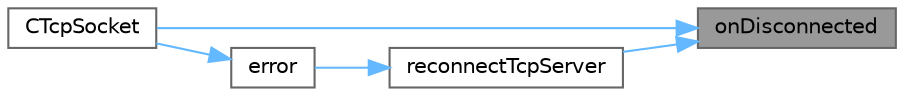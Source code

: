 digraph "onDisconnected"
{
 // LATEX_PDF_SIZE
  bgcolor="transparent";
  edge [fontname=Helvetica,fontsize=10,labelfontname=Helvetica,labelfontsize=10];
  node [fontname=Helvetica,fontsize=10,shape=box,height=0.2,width=0.4];
  rankdir="RL";
  Node1 [id="Node000001",label="onDisconnected",height=0.2,width=0.4,color="gray40", fillcolor="grey60", style="filled", fontcolor="black",tooltip="处理连接关闭"];
  Node1 -> Node2 [id="edge1_Node000001_Node000002",dir="back",color="steelblue1",style="solid",tooltip=" "];
  Node2 [id="Node000002",label="CTcpSocket",height=0.2,width=0.4,color="grey40", fillcolor="white", style="filled",URL="$class_c_tcp_socket.html#a8b430ff04f84435384348676718d1b9d",tooltip=" "];
  Node1 -> Node3 [id="edge2_Node000001_Node000003",dir="back",color="steelblue1",style="solid",tooltip=" "];
  Node3 [id="Node000003",label="reconnectTcpServer",height=0.2,width=0.4,color="grey40", fillcolor="white", style="filled",URL="$class_c_tcp_socket.html#a9054b4ea7262131f3de25a6cb165ffd5",tooltip="重新连接服务器"];
  Node3 -> Node4 [id="edge3_Node000003_Node000004",dir="back",color="steelblue1",style="solid",tooltip=" "];
  Node4 [id="Node000004",label="error",height=0.2,width=0.4,color="grey40", fillcolor="white", style="filled",URL="$class_c_tcp_socket.html#ad5f2547df548318c3aa558f274b68298",tooltip="错误处理"];
  Node4 -> Node2 [id="edge4_Node000004_Node000002",dir="back",color="steelblue1",style="solid",tooltip=" "];
}
